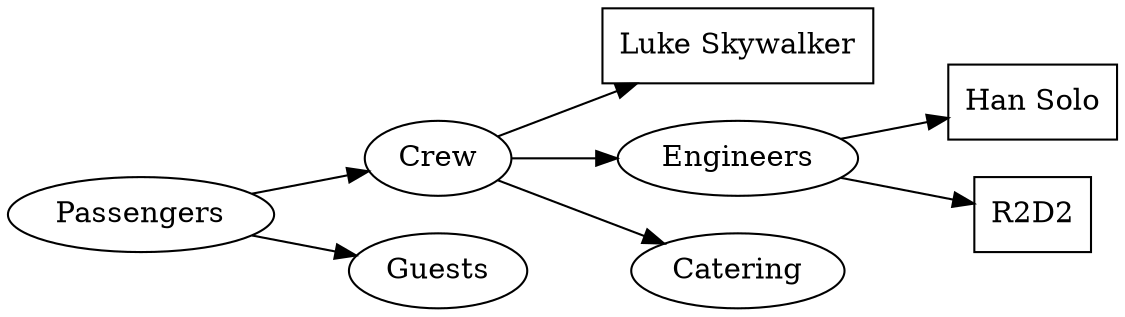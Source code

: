 digraph G {
  rankdir=LR;
  hs   [label="Han Solo", shape=box];
  r2d2 [label="R2D2", shape=box];
  ls   [label="Luke Skywalker", shape=box];

  Passengers -> Crew;
    Crew -> Engineers;
      Engineers -> hs;
      Engineers -> r2d2;
    Crew -> Catering;
    Crew -> ls;
  Passengers -> Guests;
}
